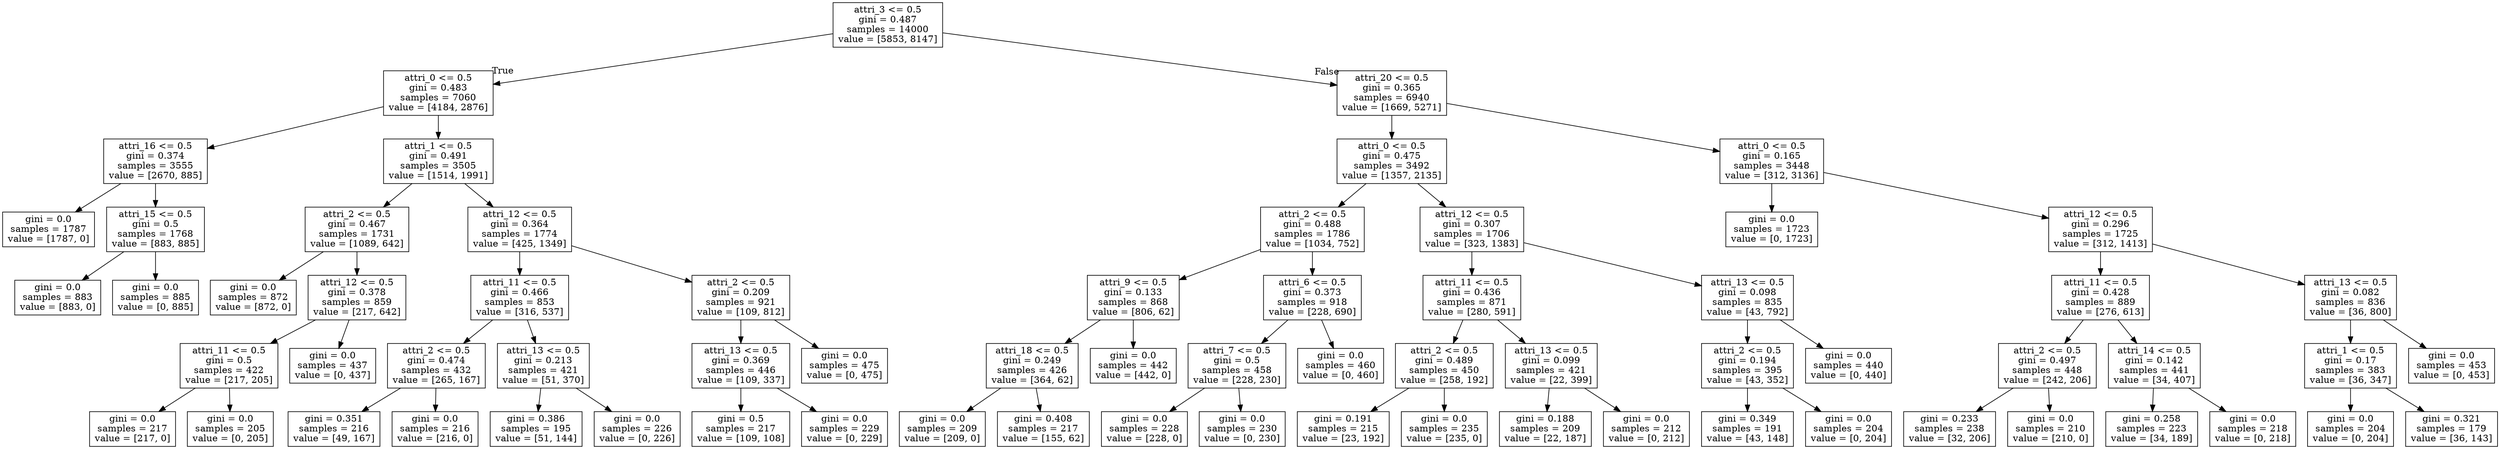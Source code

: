digraph Tree {
node [shape=box] ;
0 [label="attri_3 <= 0.5\ngini = 0.487\nsamples = 14000\nvalue = [5853, 8147]"] ;
1 [label="attri_0 <= 0.5\ngini = 0.483\nsamples = 7060\nvalue = [4184, 2876]"] ;
0 -> 1 [labeldistance=2.5, labelangle=45, headlabel="True"] ;
2 [label="attri_16 <= 0.5\ngini = 0.374\nsamples = 3555\nvalue = [2670, 885]"] ;
1 -> 2 ;
3 [label="gini = 0.0\nsamples = 1787\nvalue = [1787, 0]"] ;
2 -> 3 ;
4 [label="attri_15 <= 0.5\ngini = 0.5\nsamples = 1768\nvalue = [883, 885]"] ;
2 -> 4 ;
5 [label="gini = 0.0\nsamples = 883\nvalue = [883, 0]"] ;
4 -> 5 ;
6 [label="gini = 0.0\nsamples = 885\nvalue = [0, 885]"] ;
4 -> 6 ;
7 [label="attri_1 <= 0.5\ngini = 0.491\nsamples = 3505\nvalue = [1514, 1991]"] ;
1 -> 7 ;
8 [label="attri_2 <= 0.5\ngini = 0.467\nsamples = 1731\nvalue = [1089, 642]"] ;
7 -> 8 ;
9 [label="gini = 0.0\nsamples = 872\nvalue = [872, 0]"] ;
8 -> 9 ;
10 [label="attri_12 <= 0.5\ngini = 0.378\nsamples = 859\nvalue = [217, 642]"] ;
8 -> 10 ;
11 [label="attri_11 <= 0.5\ngini = 0.5\nsamples = 422\nvalue = [217, 205]"] ;
10 -> 11 ;
12 [label="gini = 0.0\nsamples = 217\nvalue = [217, 0]"] ;
11 -> 12 ;
13 [label="gini = 0.0\nsamples = 205\nvalue = [0, 205]"] ;
11 -> 13 ;
14 [label="gini = 0.0\nsamples = 437\nvalue = [0, 437]"] ;
10 -> 14 ;
15 [label="attri_12 <= 0.5\ngini = 0.364\nsamples = 1774\nvalue = [425, 1349]"] ;
7 -> 15 ;
16 [label="attri_11 <= 0.5\ngini = 0.466\nsamples = 853\nvalue = [316, 537]"] ;
15 -> 16 ;
17 [label="attri_2 <= 0.5\ngini = 0.474\nsamples = 432\nvalue = [265, 167]"] ;
16 -> 17 ;
18 [label="gini = 0.351\nsamples = 216\nvalue = [49, 167]"] ;
17 -> 18 ;
19 [label="gini = 0.0\nsamples = 216\nvalue = [216, 0]"] ;
17 -> 19 ;
20 [label="attri_13 <= 0.5\ngini = 0.213\nsamples = 421\nvalue = [51, 370]"] ;
16 -> 20 ;
21 [label="gini = 0.386\nsamples = 195\nvalue = [51, 144]"] ;
20 -> 21 ;
22 [label="gini = 0.0\nsamples = 226\nvalue = [0, 226]"] ;
20 -> 22 ;
23 [label="attri_2 <= 0.5\ngini = 0.209\nsamples = 921\nvalue = [109, 812]"] ;
15 -> 23 ;
24 [label="attri_13 <= 0.5\ngini = 0.369\nsamples = 446\nvalue = [109, 337]"] ;
23 -> 24 ;
25 [label="gini = 0.5\nsamples = 217\nvalue = [109, 108]"] ;
24 -> 25 ;
26 [label="gini = 0.0\nsamples = 229\nvalue = [0, 229]"] ;
24 -> 26 ;
27 [label="gini = 0.0\nsamples = 475\nvalue = [0, 475]"] ;
23 -> 27 ;
28 [label="attri_20 <= 0.5\ngini = 0.365\nsamples = 6940\nvalue = [1669, 5271]"] ;
0 -> 28 [labeldistance=2.5, labelangle=-45, headlabel="False"] ;
29 [label="attri_0 <= 0.5\ngini = 0.475\nsamples = 3492\nvalue = [1357, 2135]"] ;
28 -> 29 ;
30 [label="attri_2 <= 0.5\ngini = 0.488\nsamples = 1786\nvalue = [1034, 752]"] ;
29 -> 30 ;
31 [label="attri_9 <= 0.5\ngini = 0.133\nsamples = 868\nvalue = [806, 62]"] ;
30 -> 31 ;
32 [label="attri_18 <= 0.5\ngini = 0.249\nsamples = 426\nvalue = [364, 62]"] ;
31 -> 32 ;
33 [label="gini = 0.0\nsamples = 209\nvalue = [209, 0]"] ;
32 -> 33 ;
34 [label="gini = 0.408\nsamples = 217\nvalue = [155, 62]"] ;
32 -> 34 ;
35 [label="gini = 0.0\nsamples = 442\nvalue = [442, 0]"] ;
31 -> 35 ;
36 [label="attri_6 <= 0.5\ngini = 0.373\nsamples = 918\nvalue = [228, 690]"] ;
30 -> 36 ;
37 [label="attri_7 <= 0.5\ngini = 0.5\nsamples = 458\nvalue = [228, 230]"] ;
36 -> 37 ;
38 [label="gini = 0.0\nsamples = 228\nvalue = [228, 0]"] ;
37 -> 38 ;
39 [label="gini = 0.0\nsamples = 230\nvalue = [0, 230]"] ;
37 -> 39 ;
40 [label="gini = 0.0\nsamples = 460\nvalue = [0, 460]"] ;
36 -> 40 ;
41 [label="attri_12 <= 0.5\ngini = 0.307\nsamples = 1706\nvalue = [323, 1383]"] ;
29 -> 41 ;
42 [label="attri_11 <= 0.5\ngini = 0.436\nsamples = 871\nvalue = [280, 591]"] ;
41 -> 42 ;
43 [label="attri_2 <= 0.5\ngini = 0.489\nsamples = 450\nvalue = [258, 192]"] ;
42 -> 43 ;
44 [label="gini = 0.191\nsamples = 215\nvalue = [23, 192]"] ;
43 -> 44 ;
45 [label="gini = 0.0\nsamples = 235\nvalue = [235, 0]"] ;
43 -> 45 ;
46 [label="attri_13 <= 0.5\ngini = 0.099\nsamples = 421\nvalue = [22, 399]"] ;
42 -> 46 ;
47 [label="gini = 0.188\nsamples = 209\nvalue = [22, 187]"] ;
46 -> 47 ;
48 [label="gini = 0.0\nsamples = 212\nvalue = [0, 212]"] ;
46 -> 48 ;
49 [label="attri_13 <= 0.5\ngini = 0.098\nsamples = 835\nvalue = [43, 792]"] ;
41 -> 49 ;
50 [label="attri_2 <= 0.5\ngini = 0.194\nsamples = 395\nvalue = [43, 352]"] ;
49 -> 50 ;
51 [label="gini = 0.349\nsamples = 191\nvalue = [43, 148]"] ;
50 -> 51 ;
52 [label="gini = 0.0\nsamples = 204\nvalue = [0, 204]"] ;
50 -> 52 ;
53 [label="gini = 0.0\nsamples = 440\nvalue = [0, 440]"] ;
49 -> 53 ;
54 [label="attri_0 <= 0.5\ngini = 0.165\nsamples = 3448\nvalue = [312, 3136]"] ;
28 -> 54 ;
55 [label="gini = 0.0\nsamples = 1723\nvalue = [0, 1723]"] ;
54 -> 55 ;
56 [label="attri_12 <= 0.5\ngini = 0.296\nsamples = 1725\nvalue = [312, 1413]"] ;
54 -> 56 ;
57 [label="attri_11 <= 0.5\ngini = 0.428\nsamples = 889\nvalue = [276, 613]"] ;
56 -> 57 ;
58 [label="attri_2 <= 0.5\ngini = 0.497\nsamples = 448\nvalue = [242, 206]"] ;
57 -> 58 ;
59 [label="gini = 0.233\nsamples = 238\nvalue = [32, 206]"] ;
58 -> 59 ;
60 [label="gini = 0.0\nsamples = 210\nvalue = [210, 0]"] ;
58 -> 60 ;
61 [label="attri_14 <= 0.5\ngini = 0.142\nsamples = 441\nvalue = [34, 407]"] ;
57 -> 61 ;
62 [label="gini = 0.258\nsamples = 223\nvalue = [34, 189]"] ;
61 -> 62 ;
63 [label="gini = 0.0\nsamples = 218\nvalue = [0, 218]"] ;
61 -> 63 ;
64 [label="attri_13 <= 0.5\ngini = 0.082\nsamples = 836\nvalue = [36, 800]"] ;
56 -> 64 ;
65 [label="attri_1 <= 0.5\ngini = 0.17\nsamples = 383\nvalue = [36, 347]"] ;
64 -> 65 ;
66 [label="gini = 0.0\nsamples = 204\nvalue = [0, 204]"] ;
65 -> 66 ;
67 [label="gini = 0.321\nsamples = 179\nvalue = [36, 143]"] ;
65 -> 67 ;
68 [label="gini = 0.0\nsamples = 453\nvalue = [0, 453]"] ;
64 -> 68 ;
}